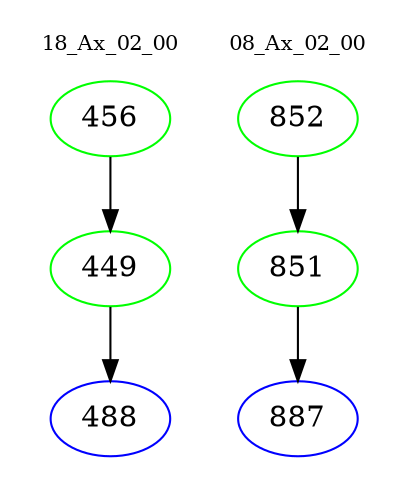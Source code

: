 digraph{
subgraph cluster_0 {
color = white
label = "18_Ax_02_00";
fontsize=10;
T0_456 [label="456", color="green"]
T0_456 -> T0_449 [color="black"]
T0_449 [label="449", color="green"]
T0_449 -> T0_488 [color="black"]
T0_488 [label="488", color="blue"]
}
subgraph cluster_1 {
color = white
label = "08_Ax_02_00";
fontsize=10;
T1_852 [label="852", color="green"]
T1_852 -> T1_851 [color="black"]
T1_851 [label="851", color="green"]
T1_851 -> T1_887 [color="black"]
T1_887 [label="887", color="blue"]
}
}
